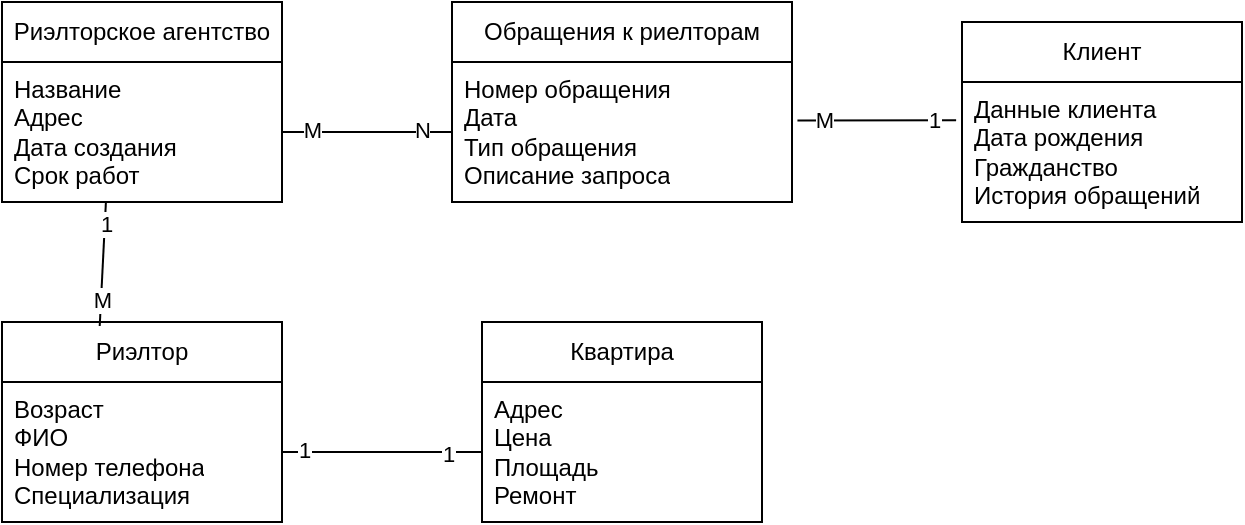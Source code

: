 <mxfile version="23.1.4" type="github">
  <diagram id="R2lEEEUBdFMjLlhIrx00" name="Page-1">
    <mxGraphModel dx="1129" dy="523" grid="1" gridSize="10" guides="1" tooltips="1" connect="1" arrows="1" fold="1" page="1" pageScale="1" pageWidth="850" pageHeight="1100" math="0" shadow="0" extFonts="Permanent Marker^https://fonts.googleapis.com/css?family=Permanent+Marker">
      <root>
        <mxCell id="0" />
        <mxCell id="1" parent="0" />
        <mxCell id="u0HfYrDlmDr91f0vMVhW-5" value="Квартира" style="swimlane;fontStyle=0;childLayout=stackLayout;horizontal=1;startSize=30;horizontalStack=0;resizeParent=1;resizeParentMax=0;resizeLast=0;collapsible=1;marginBottom=0;whiteSpace=wrap;html=1;" parent="1" vertex="1">
          <mxGeometry x="310" y="420" width="140" height="100" as="geometry" />
        </mxCell>
        <mxCell id="u0HfYrDlmDr91f0vMVhW-6" value="Адрес&lt;br&gt;Цена&lt;br&gt;Площадь&lt;br&gt;Ремонт&lt;br&gt;" style="text;strokeColor=none;fillColor=none;align=left;verticalAlign=middle;spacingLeft=4;spacingRight=4;overflow=hidden;points=[[0,0.5],[1,0.5]];portConstraint=eastwest;rotatable=0;whiteSpace=wrap;html=1;" parent="u0HfYrDlmDr91f0vMVhW-5" vertex="1">
          <mxGeometry y="30" width="140" height="70" as="geometry" />
        </mxCell>
        <mxCell id="u0HfYrDlmDr91f0vMVhW-10" value="Клиент" style="swimlane;fontStyle=0;childLayout=stackLayout;horizontal=1;startSize=30;horizontalStack=0;resizeParent=1;resizeParentMax=0;resizeLast=0;collapsible=1;marginBottom=0;whiteSpace=wrap;html=1;" parent="1" vertex="1">
          <mxGeometry x="550" y="270" width="140" height="100" as="geometry" />
        </mxCell>
        <mxCell id="u0HfYrDlmDr91f0vMVhW-11" value="Данные клиента&lt;br&gt;Дата рождения&lt;br&gt;Гражданство&lt;br&gt;История обращений" style="text;strokeColor=none;fillColor=none;align=left;verticalAlign=middle;spacingLeft=4;spacingRight=4;overflow=hidden;points=[[0,0.5],[1,0.5]];portConstraint=eastwest;rotatable=0;whiteSpace=wrap;html=1;" parent="u0HfYrDlmDr91f0vMVhW-10" vertex="1">
          <mxGeometry y="30" width="140" height="70" as="geometry" />
        </mxCell>
        <mxCell id="u0HfYrDlmDr91f0vMVhW-12" value="Обращения к риелторам" style="swimlane;fontStyle=0;childLayout=stackLayout;horizontal=1;startSize=30;horizontalStack=0;resizeParent=1;resizeParentMax=0;resizeLast=0;collapsible=1;marginBottom=0;whiteSpace=wrap;html=1;" parent="1" vertex="1">
          <mxGeometry x="295" y="260" width="170" height="100" as="geometry" />
        </mxCell>
        <mxCell id="u0HfYrDlmDr91f0vMVhW-13" value="Номер обращения&lt;br&gt;Дата&lt;br&gt;Тип обращения&lt;br&gt;Описание запроса" style="text;strokeColor=none;fillColor=none;align=left;verticalAlign=middle;spacingLeft=4;spacingRight=4;overflow=hidden;points=[[0,0.5],[1,0.5]];portConstraint=eastwest;rotatable=0;whiteSpace=wrap;html=1;" parent="u0HfYrDlmDr91f0vMVhW-12" vertex="1">
          <mxGeometry y="30" width="170" height="70" as="geometry" />
        </mxCell>
        <mxCell id="u0HfYrDlmDr91f0vMVhW-14" value="Риэлторское агентство" style="swimlane;fontStyle=0;childLayout=stackLayout;horizontal=1;startSize=30;horizontalStack=0;resizeParent=1;resizeParentMax=0;resizeLast=0;collapsible=1;marginBottom=0;whiteSpace=wrap;html=1;" parent="1" vertex="1">
          <mxGeometry x="70" y="260" width="140" height="100" as="geometry" />
        </mxCell>
        <mxCell id="u0HfYrDlmDr91f0vMVhW-15" value="Название&lt;br&gt;Адрес&lt;br&gt;Дата создания&lt;br&gt;Срок работ" style="text;strokeColor=none;fillColor=none;align=left;verticalAlign=middle;spacingLeft=4;spacingRight=4;overflow=hidden;points=[[0,0.5],[1,0.5]];portConstraint=eastwest;rotatable=0;whiteSpace=wrap;html=1;" parent="u0HfYrDlmDr91f0vMVhW-14" vertex="1">
          <mxGeometry y="30" width="140" height="70" as="geometry" />
        </mxCell>
        <mxCell id="u0HfYrDlmDr91f0vMVhW-16" value="Риэлтор" style="swimlane;fontStyle=0;childLayout=stackLayout;horizontal=1;startSize=30;horizontalStack=0;resizeParent=1;resizeParentMax=0;resizeLast=0;collapsible=1;marginBottom=0;whiteSpace=wrap;html=1;" parent="1" vertex="1">
          <mxGeometry x="70" y="420" width="140" height="100" as="geometry" />
        </mxCell>
        <mxCell id="u0HfYrDlmDr91f0vMVhW-17" value="Возраст&lt;br&gt;ФИО&lt;br&gt;Номер телефона&lt;br&gt;Специализация" style="text;strokeColor=none;fillColor=none;align=left;verticalAlign=middle;spacingLeft=4;spacingRight=4;overflow=hidden;points=[[0,0.5],[1,0.5]];portConstraint=eastwest;rotatable=0;whiteSpace=wrap;html=1;" parent="u0HfYrDlmDr91f0vMVhW-16" vertex="1">
          <mxGeometry y="30" width="140" height="70" as="geometry" />
        </mxCell>
        <mxCell id="QusCpbTuD2ba8jawF8mj-1" value="" style="endArrow=none;html=1;rounded=0;exitX=0.371;exitY=1.006;exitDx=0;exitDy=0;exitPerimeter=0;entryX=0.349;entryY=0.02;entryDx=0;entryDy=0;entryPerimeter=0;" edge="1" parent="1" source="u0HfYrDlmDr91f0vMVhW-15" target="u0HfYrDlmDr91f0vMVhW-16">
          <mxGeometry width="50" height="50" relative="1" as="geometry">
            <mxPoint x="400" y="490" as="sourcePoint" />
            <mxPoint x="450" y="440" as="targetPoint" />
          </mxGeometry>
        </mxCell>
        <mxCell id="QusCpbTuD2ba8jawF8mj-9" value="1" style="edgeLabel;html=1;align=center;verticalAlign=middle;resizable=0;points=[];" vertex="1" connectable="0" parent="QusCpbTuD2ba8jawF8mj-1">
          <mxGeometry x="-0.666" relative="1" as="geometry">
            <mxPoint as="offset" />
          </mxGeometry>
        </mxCell>
        <mxCell id="QusCpbTuD2ba8jawF8mj-10" value="M" style="edgeLabel;html=1;align=center;verticalAlign=middle;resizable=0;points=[];" vertex="1" connectable="0" parent="QusCpbTuD2ba8jawF8mj-1">
          <mxGeometry x="0.554" relative="1" as="geometry">
            <mxPoint as="offset" />
          </mxGeometry>
        </mxCell>
        <mxCell id="QusCpbTuD2ba8jawF8mj-2" value="" style="endArrow=none;html=1;rounded=0;exitX=1;exitY=0.5;exitDx=0;exitDy=0;entryX=0;entryY=0.5;entryDx=0;entryDy=0;" edge="1" parent="1" source="u0HfYrDlmDr91f0vMVhW-17" target="u0HfYrDlmDr91f0vMVhW-6">
          <mxGeometry width="50" height="50" relative="1" as="geometry">
            <mxPoint x="360" y="470" as="sourcePoint" />
            <mxPoint x="410" y="420" as="targetPoint" />
          </mxGeometry>
        </mxCell>
        <mxCell id="QusCpbTuD2ba8jawF8mj-11" value="1" style="edgeLabel;html=1;align=center;verticalAlign=middle;resizable=0;points=[];" vertex="1" connectable="0" parent="QusCpbTuD2ba8jawF8mj-2">
          <mxGeometry x="-0.781" y="1" relative="1" as="geometry">
            <mxPoint as="offset" />
          </mxGeometry>
        </mxCell>
        <mxCell id="QusCpbTuD2ba8jawF8mj-12" value="1" style="edgeLabel;html=1;align=center;verticalAlign=middle;resizable=0;points=[];" vertex="1" connectable="0" parent="QusCpbTuD2ba8jawF8mj-2">
          <mxGeometry x="0.649" y="-1" relative="1" as="geometry">
            <mxPoint as="offset" />
          </mxGeometry>
        </mxCell>
        <mxCell id="QusCpbTuD2ba8jawF8mj-3" value="" style="endArrow=none;html=1;rounded=0;exitX=1;exitY=0.5;exitDx=0;exitDy=0;entryX=0;entryY=0.5;entryDx=0;entryDy=0;" edge="1" parent="1" source="u0HfYrDlmDr91f0vMVhW-15" target="u0HfYrDlmDr91f0vMVhW-13">
          <mxGeometry width="50" height="50" relative="1" as="geometry">
            <mxPoint x="195" y="390" as="sourcePoint" />
            <mxPoint x="295" y="390" as="targetPoint" />
          </mxGeometry>
        </mxCell>
        <mxCell id="QusCpbTuD2ba8jawF8mj-7" value="N" style="edgeLabel;html=1;align=center;verticalAlign=middle;resizable=0;points=[];" vertex="1" connectable="0" parent="QusCpbTuD2ba8jawF8mj-3">
          <mxGeometry x="0.641" y="1" relative="1" as="geometry">
            <mxPoint as="offset" />
          </mxGeometry>
        </mxCell>
        <mxCell id="QusCpbTuD2ba8jawF8mj-8" value="M" style="edgeLabel;html=1;align=center;verticalAlign=middle;resizable=0;points=[];" vertex="1" connectable="0" parent="QusCpbTuD2ba8jawF8mj-3">
          <mxGeometry x="-0.643" y="1" relative="1" as="geometry">
            <mxPoint as="offset" />
          </mxGeometry>
        </mxCell>
        <mxCell id="QusCpbTuD2ba8jawF8mj-4" value="" style="endArrow=none;html=1;rounded=0;exitX=1.016;exitY=0.417;exitDx=0;exitDy=0;entryX=-0.021;entryY=0.274;entryDx=0;entryDy=0;exitPerimeter=0;entryPerimeter=0;" edge="1" parent="1" source="u0HfYrDlmDr91f0vMVhW-13" target="u0HfYrDlmDr91f0vMVhW-11">
          <mxGeometry width="50" height="50" relative="1" as="geometry">
            <mxPoint x="460" y="380" as="sourcePoint" />
            <mxPoint x="560" y="380" as="targetPoint" />
          </mxGeometry>
        </mxCell>
        <mxCell id="QusCpbTuD2ba8jawF8mj-5" value="1" style="edgeLabel;html=1;align=center;verticalAlign=middle;resizable=0;points=[];" vertex="1" connectable="0" parent="QusCpbTuD2ba8jawF8mj-4">
          <mxGeometry x="0.714" relative="1" as="geometry">
            <mxPoint as="offset" />
          </mxGeometry>
        </mxCell>
        <mxCell id="QusCpbTuD2ba8jawF8mj-6" value="M" style="edgeLabel;html=1;align=center;verticalAlign=middle;resizable=0;points=[];" vertex="1" connectable="0" parent="QusCpbTuD2ba8jawF8mj-4">
          <mxGeometry x="-0.661" relative="1" as="geometry">
            <mxPoint as="offset" />
          </mxGeometry>
        </mxCell>
      </root>
    </mxGraphModel>
  </diagram>
</mxfile>
